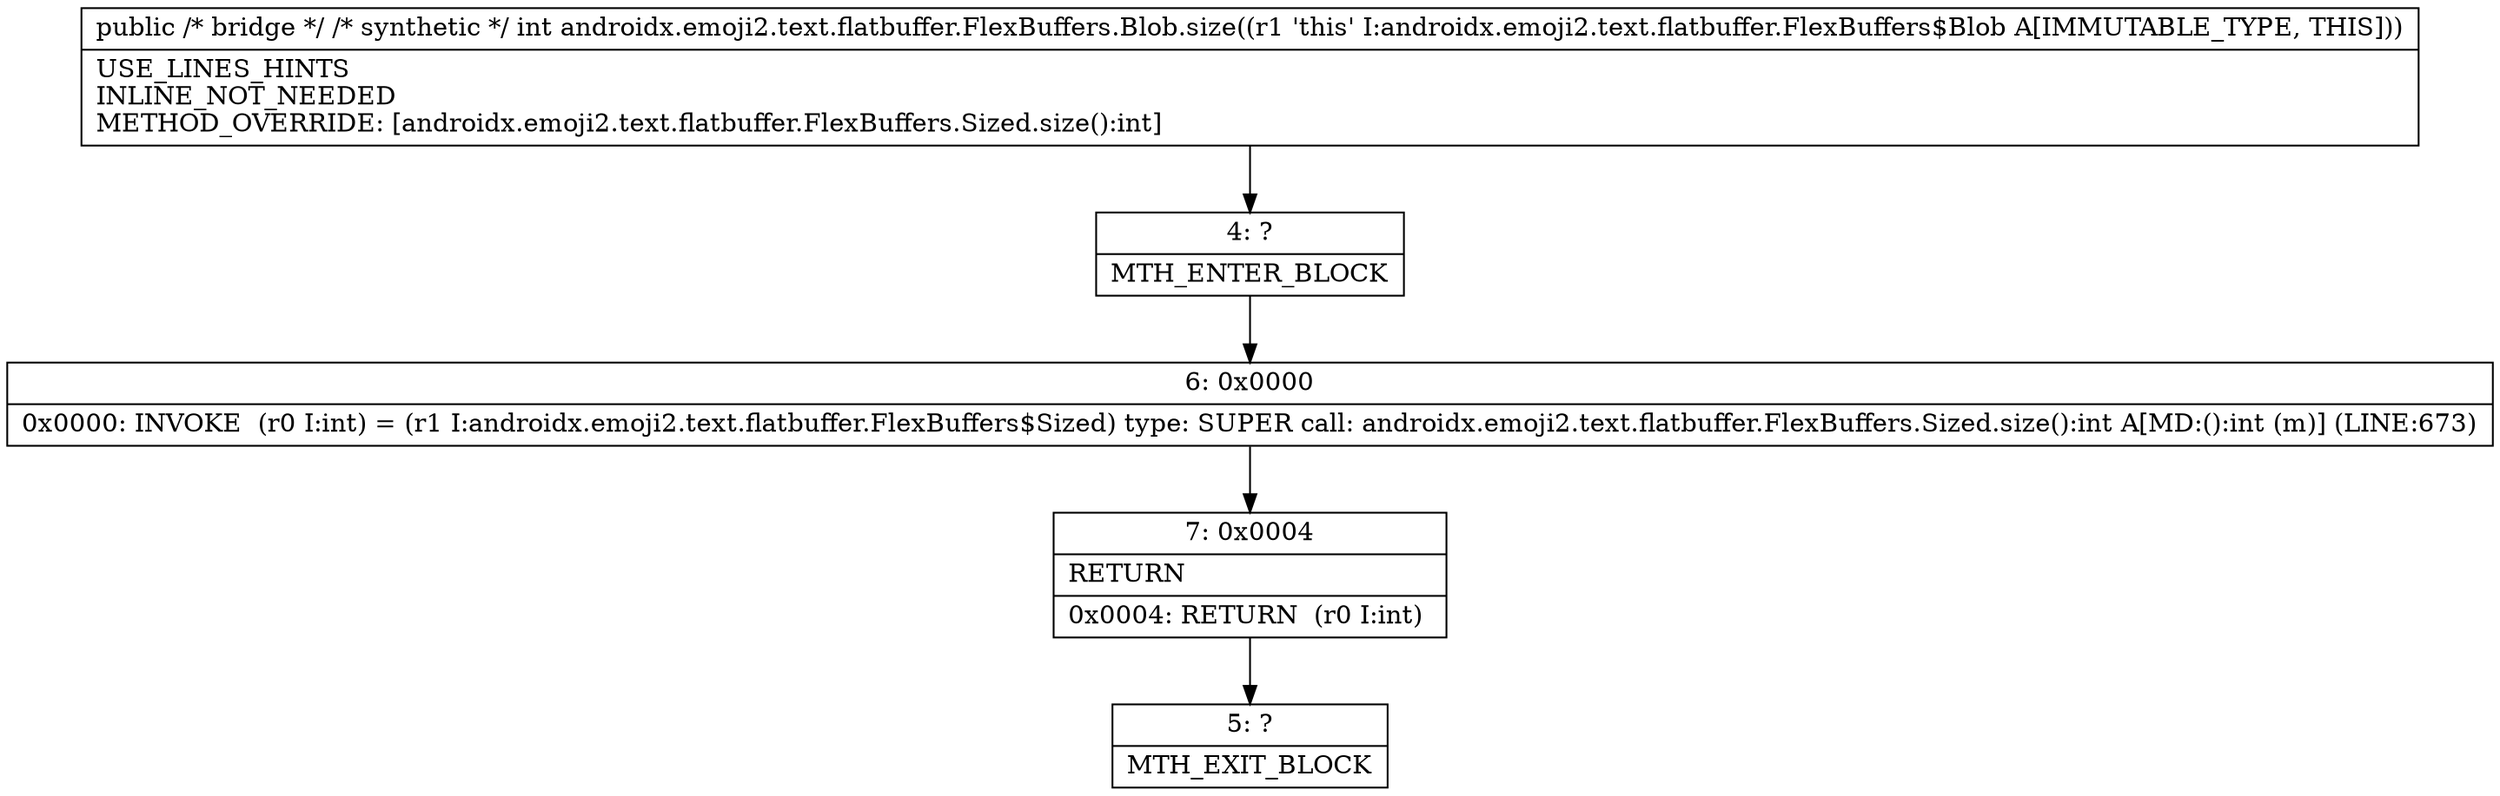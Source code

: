 digraph "CFG forandroidx.emoji2.text.flatbuffer.FlexBuffers.Blob.size()I" {
Node_4 [shape=record,label="{4\:\ ?|MTH_ENTER_BLOCK\l}"];
Node_6 [shape=record,label="{6\:\ 0x0000|0x0000: INVOKE  (r0 I:int) = (r1 I:androidx.emoji2.text.flatbuffer.FlexBuffers$Sized) type: SUPER call: androidx.emoji2.text.flatbuffer.FlexBuffers.Sized.size():int A[MD:():int (m)] (LINE:673)\l}"];
Node_7 [shape=record,label="{7\:\ 0x0004|RETURN\l|0x0004: RETURN  (r0 I:int) \l}"];
Node_5 [shape=record,label="{5\:\ ?|MTH_EXIT_BLOCK\l}"];
MethodNode[shape=record,label="{public \/* bridge *\/ \/* synthetic *\/ int androidx.emoji2.text.flatbuffer.FlexBuffers.Blob.size((r1 'this' I:androidx.emoji2.text.flatbuffer.FlexBuffers$Blob A[IMMUTABLE_TYPE, THIS]))  | USE_LINES_HINTS\lINLINE_NOT_NEEDED\lMETHOD_OVERRIDE: [androidx.emoji2.text.flatbuffer.FlexBuffers.Sized.size():int]\l}"];
MethodNode -> Node_4;Node_4 -> Node_6;
Node_6 -> Node_7;
Node_7 -> Node_5;
}

